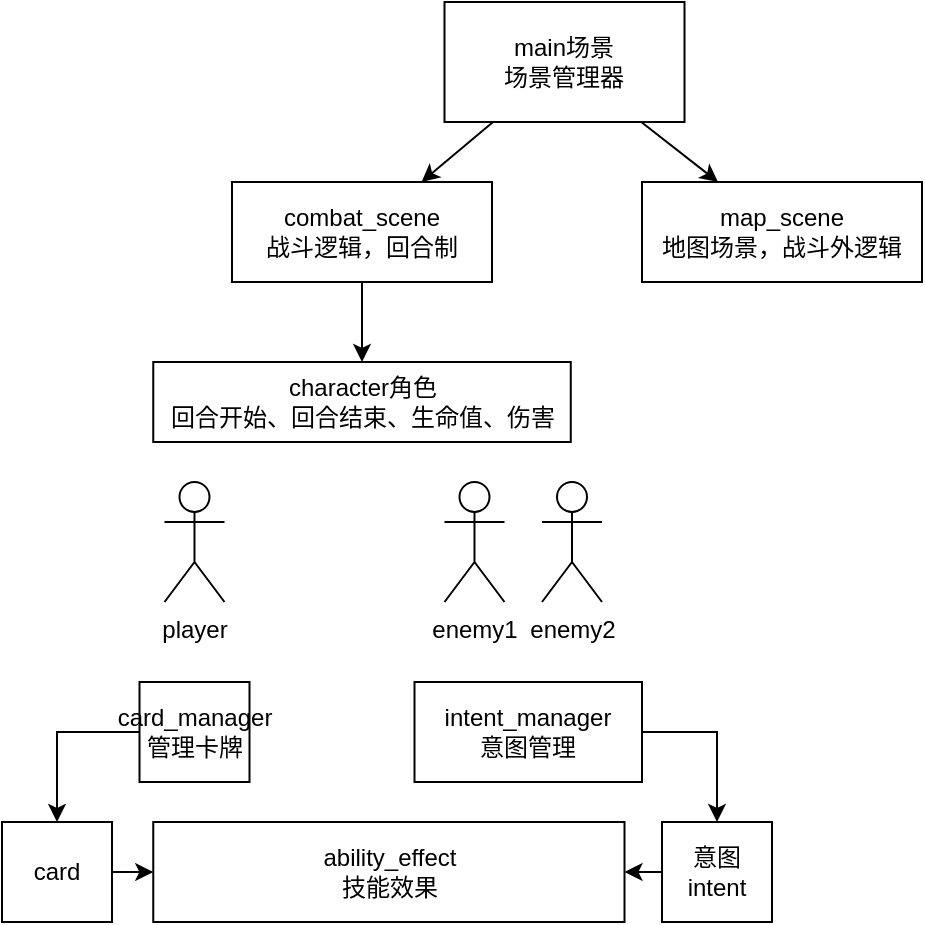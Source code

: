 <mxfile version="22.0.3" type="device">
  <diagram id="nzjvhAc7KXPs8t9zefvz" name="第 1 页">
    <mxGraphModel dx="819" dy="505" grid="1" gridSize="10" guides="1" tooltips="1" connect="1" arrows="1" fold="1" page="1" pageScale="1" pageWidth="827" pageHeight="1169" math="0" shadow="0">
      <root>
        <mxCell id="0" />
        <mxCell id="1" parent="0" />
        <mxCell id="ay1hNhuyaZYkMiAVp4z6-6" style="rounded=0;orthogonalLoop=1;jettySize=auto;html=1;" edge="1" parent="1" source="ay1hNhuyaZYkMiAVp4z6-3" target="ay1hNhuyaZYkMiAVp4z6-4">
          <mxGeometry relative="1" as="geometry" />
        </mxCell>
        <mxCell id="ay1hNhuyaZYkMiAVp4z6-7" style="rounded=0;orthogonalLoop=1;jettySize=auto;html=1;" edge="1" parent="1" source="ay1hNhuyaZYkMiAVp4z6-3" target="ay1hNhuyaZYkMiAVp4z6-5">
          <mxGeometry relative="1" as="geometry" />
        </mxCell>
        <mxCell id="ay1hNhuyaZYkMiAVp4z6-3" value="main场景&lt;br&gt;场景管理器" style="rounded=0;whiteSpace=wrap;html=1;" vertex="1" parent="1">
          <mxGeometry x="271.25" y="120" width="120" height="60" as="geometry" />
        </mxCell>
        <mxCell id="ay1hNhuyaZYkMiAVp4z6-21" style="edgeStyle=orthogonalEdgeStyle;rounded=0;orthogonalLoop=1;jettySize=auto;html=1;" edge="1" parent="1" source="ay1hNhuyaZYkMiAVp4z6-4" target="ay1hNhuyaZYkMiAVp4z6-20">
          <mxGeometry relative="1" as="geometry" />
        </mxCell>
        <mxCell id="ay1hNhuyaZYkMiAVp4z6-4" value="combat_scene&lt;br&gt;战斗逻辑，回合制" style="rounded=0;whiteSpace=wrap;html=1;" vertex="1" parent="1">
          <mxGeometry x="165" y="210" width="130" height="50" as="geometry" />
        </mxCell>
        <mxCell id="ay1hNhuyaZYkMiAVp4z6-5" value="map_scene&lt;br&gt;地图场景，战斗外逻辑" style="rounded=0;whiteSpace=wrap;html=1;" vertex="1" parent="1">
          <mxGeometry x="370" y="210" width="140" height="50" as="geometry" />
        </mxCell>
        <mxCell id="ay1hNhuyaZYkMiAVp4z6-8" value="player" style="shape=umlActor;verticalLabelPosition=bottom;verticalAlign=top;html=1;outlineConnect=0;" vertex="1" parent="1">
          <mxGeometry x="131.25" y="360" width="30" height="60" as="geometry" />
        </mxCell>
        <mxCell id="ay1hNhuyaZYkMiAVp4z6-12" value="enemy1" style="shape=umlActor;verticalLabelPosition=bottom;verticalAlign=top;html=1;outlineConnect=0;" vertex="1" parent="1">
          <mxGeometry x="271.25" y="360" width="30" height="60" as="geometry" />
        </mxCell>
        <mxCell id="ay1hNhuyaZYkMiAVp4z6-13" value="enemy2" style="shape=umlActor;verticalLabelPosition=bottom;verticalAlign=top;html=1;outlineConnect=0;" vertex="1" parent="1">
          <mxGeometry x="320" y="360" width="30" height="60" as="geometry" />
        </mxCell>
        <mxCell id="ay1hNhuyaZYkMiAVp4z6-15" value="card" style="rounded=0;whiteSpace=wrap;html=1;" vertex="1" parent="1">
          <mxGeometry x="50" y="530" width="55" height="50" as="geometry" />
        </mxCell>
        <mxCell id="ay1hNhuyaZYkMiAVp4z6-16" value="意图intent" style="rounded=0;whiteSpace=wrap;html=1;" vertex="1" parent="1">
          <mxGeometry x="380" y="530" width="55" height="50" as="geometry" />
        </mxCell>
        <mxCell id="ay1hNhuyaZYkMiAVp4z6-17" value="ability_effect&lt;br&gt;技能效果" style="rounded=0;whiteSpace=wrap;html=1;" vertex="1" parent="1">
          <mxGeometry x="125.63" y="530" width="235.62" height="50" as="geometry" />
        </mxCell>
        <mxCell id="ay1hNhuyaZYkMiAVp4z6-18" style="edgeStyle=orthogonalEdgeStyle;rounded=0;orthogonalLoop=1;jettySize=auto;html=1;entryX=1;entryY=0.5;entryDx=0;entryDy=0;exitX=0;exitY=0.5;exitDx=0;exitDy=0;" edge="1" parent="1" source="ay1hNhuyaZYkMiAVp4z6-16" target="ay1hNhuyaZYkMiAVp4z6-17">
          <mxGeometry relative="1" as="geometry" />
        </mxCell>
        <mxCell id="ay1hNhuyaZYkMiAVp4z6-19" style="edgeStyle=orthogonalEdgeStyle;rounded=0;orthogonalLoop=1;jettySize=auto;html=1;entryX=0;entryY=0.5;entryDx=0;entryDy=0;" edge="1" parent="1" source="ay1hNhuyaZYkMiAVp4z6-15" target="ay1hNhuyaZYkMiAVp4z6-17">
          <mxGeometry relative="1" as="geometry" />
        </mxCell>
        <mxCell id="ay1hNhuyaZYkMiAVp4z6-20" value="character角色&lt;br&gt;回合开始、回合结束、生命值、伤害" style="rounded=0;whiteSpace=wrap;html=1;" vertex="1" parent="1">
          <mxGeometry x="125.63" y="300" width="208.75" height="40" as="geometry" />
        </mxCell>
        <mxCell id="ay1hNhuyaZYkMiAVp4z6-26" style="edgeStyle=orthogonalEdgeStyle;rounded=0;orthogonalLoop=1;jettySize=auto;html=1;entryX=0.5;entryY=0;entryDx=0;entryDy=0;" edge="1" parent="1" source="ay1hNhuyaZYkMiAVp4z6-23" target="ay1hNhuyaZYkMiAVp4z6-15">
          <mxGeometry relative="1" as="geometry" />
        </mxCell>
        <mxCell id="ay1hNhuyaZYkMiAVp4z6-23" value="card_manager&lt;br&gt;管理卡牌" style="rounded=0;whiteSpace=wrap;html=1;" vertex="1" parent="1">
          <mxGeometry x="118.75" y="460" width="55" height="50" as="geometry" />
        </mxCell>
        <mxCell id="ay1hNhuyaZYkMiAVp4z6-28" style="edgeStyle=orthogonalEdgeStyle;rounded=0;orthogonalLoop=1;jettySize=auto;html=1;entryX=0.5;entryY=0;entryDx=0;entryDy=0;" edge="1" parent="1" source="ay1hNhuyaZYkMiAVp4z6-27" target="ay1hNhuyaZYkMiAVp4z6-16">
          <mxGeometry relative="1" as="geometry" />
        </mxCell>
        <mxCell id="ay1hNhuyaZYkMiAVp4z6-27" value="intent_manager&lt;br&gt;意图管理" style="rounded=0;whiteSpace=wrap;html=1;" vertex="1" parent="1">
          <mxGeometry x="256.25" y="460" width="113.75" height="50" as="geometry" />
        </mxCell>
      </root>
    </mxGraphModel>
  </diagram>
</mxfile>
